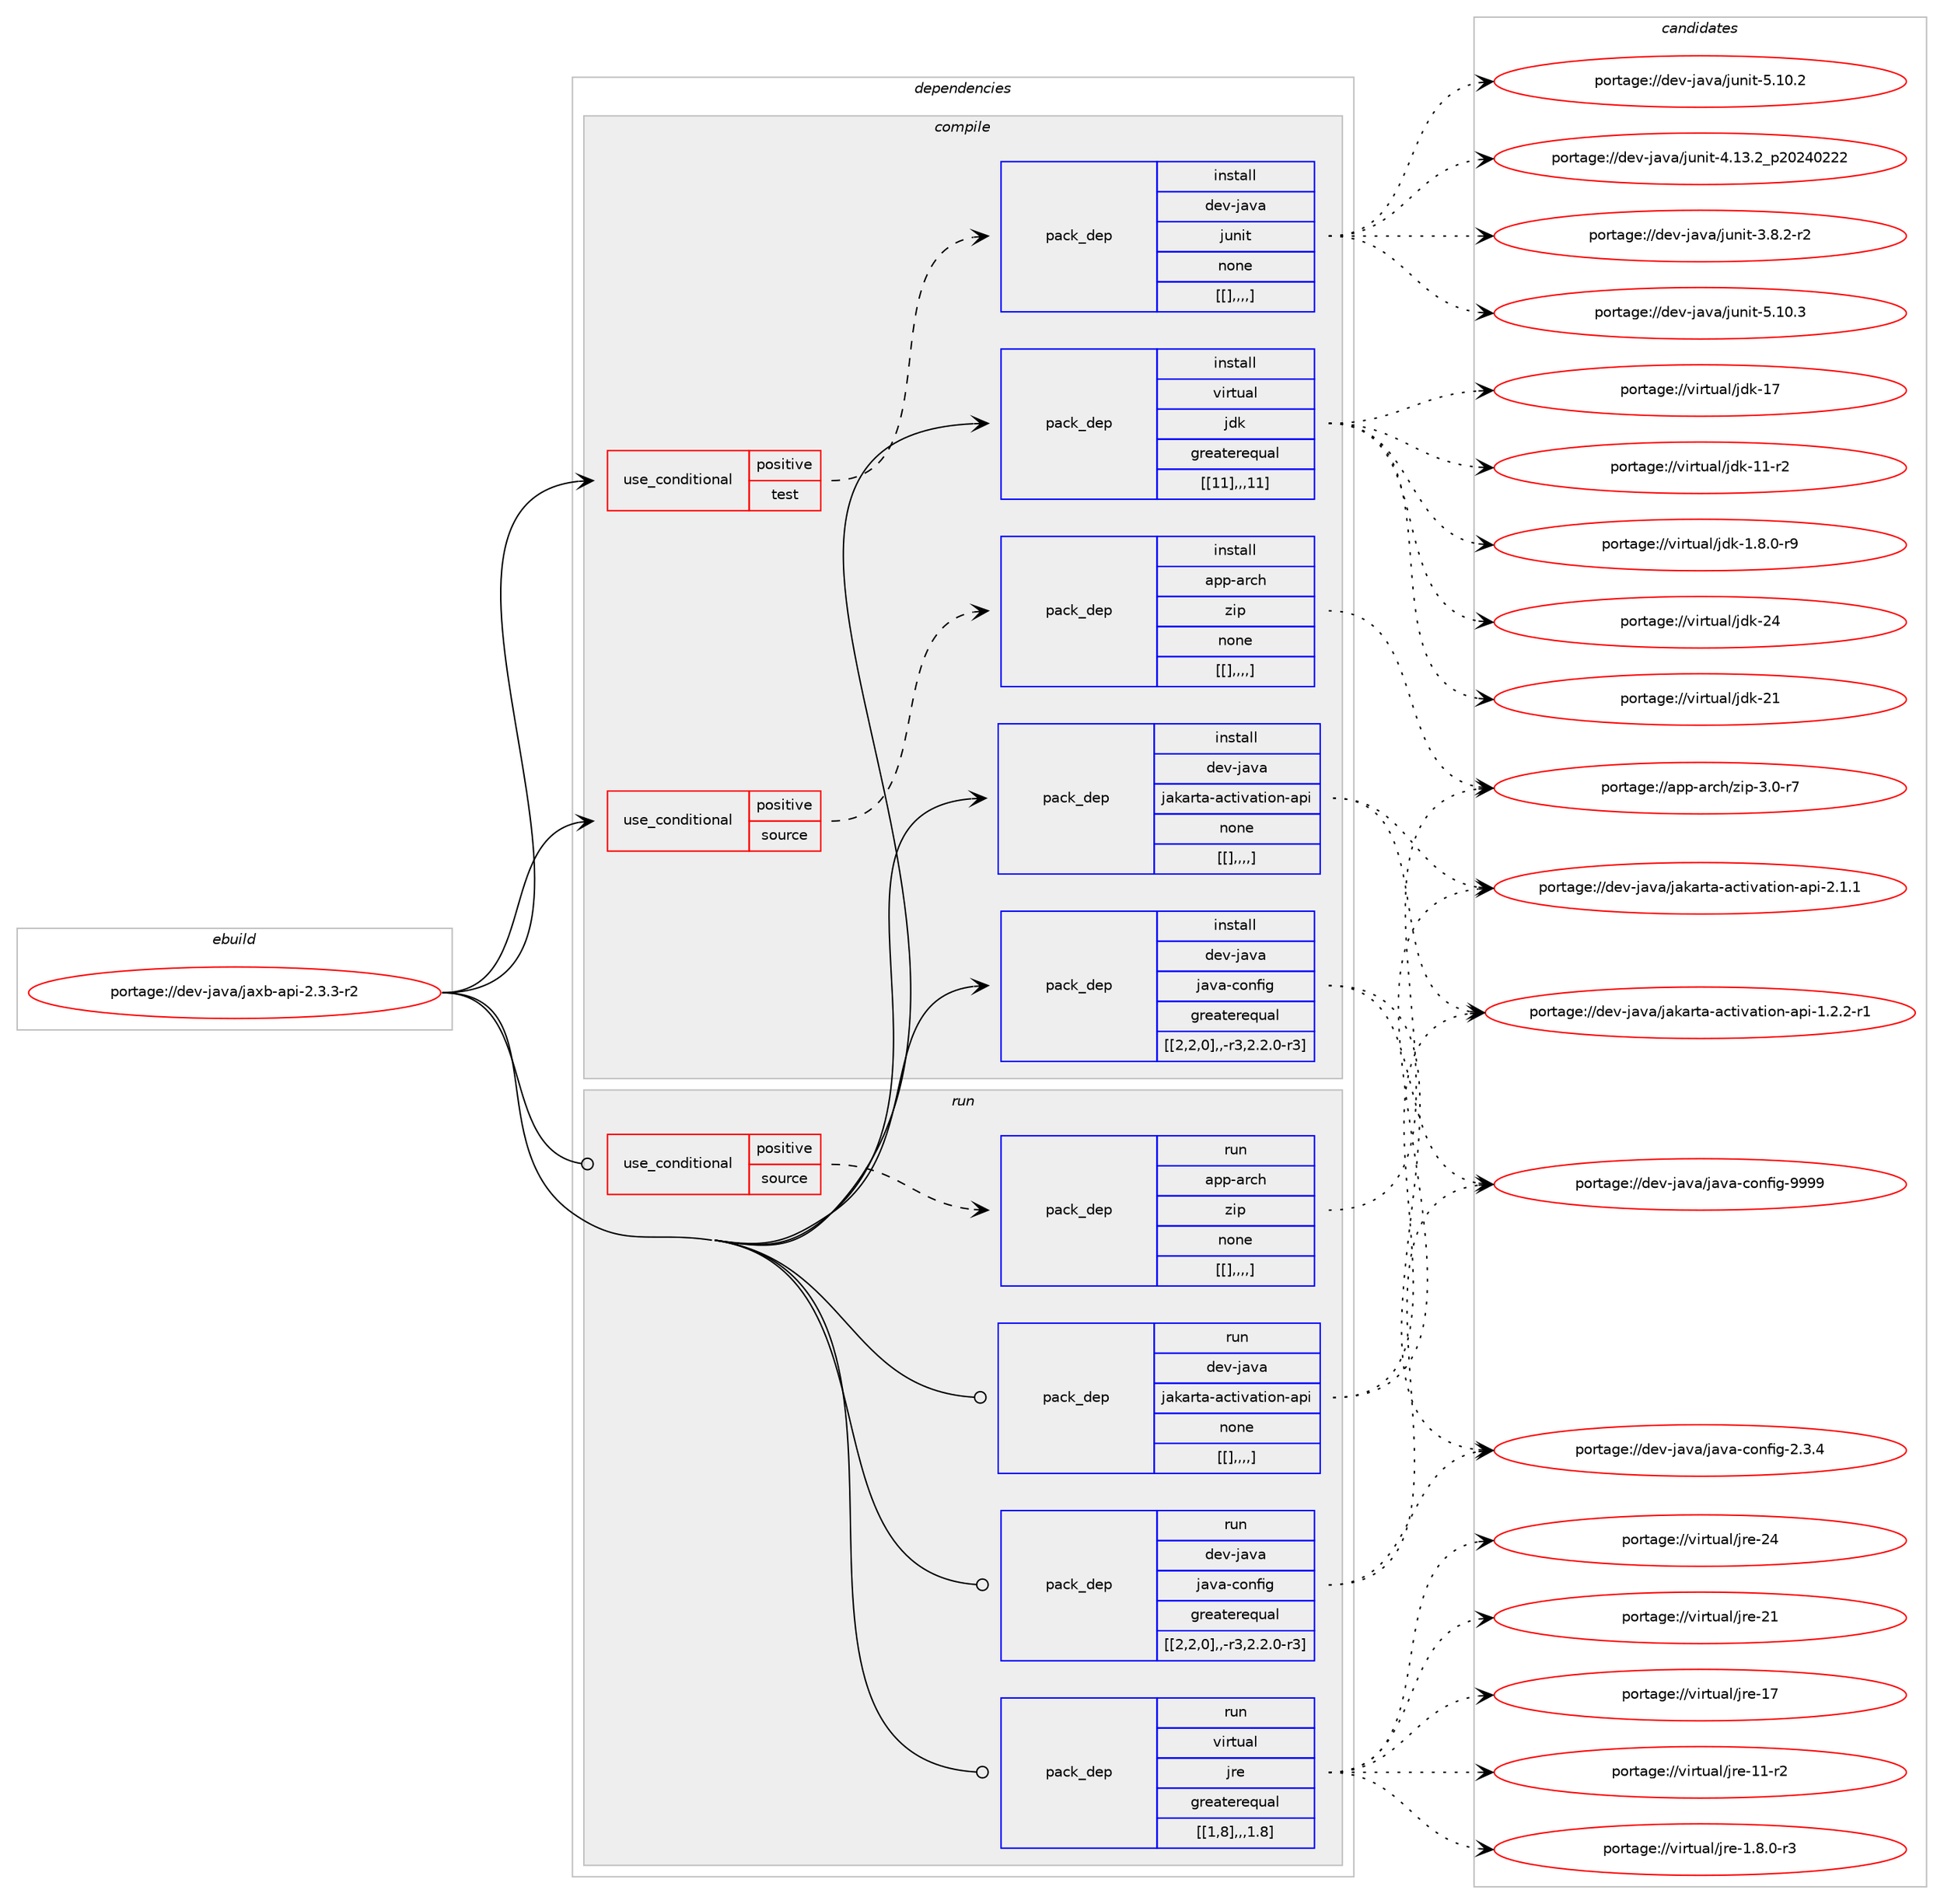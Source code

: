 digraph prolog {

# *************
# Graph options
# *************

newrank=true;
concentrate=true;
compound=true;
graph [rankdir=LR,fontname=Helvetica,fontsize=10,ranksep=1.5];#, ranksep=2.5, nodesep=0.2];
edge  [arrowhead=vee];
node  [fontname=Helvetica,fontsize=10];

# **********
# The ebuild
# **********

subgraph cluster_leftcol {
color=gray;
label=<<i>ebuild</i>>;
id [label="portage://dev-java/jaxb-api-2.3.3-r2", color=red, width=4, href="../dev-java/jaxb-api-2.3.3-r2.svg"];
}

# ****************
# The dependencies
# ****************

subgraph cluster_midcol {
color=gray;
label=<<i>dependencies</i>>;
subgraph cluster_compile {
fillcolor="#eeeeee";
style=filled;
label=<<i>compile</i>>;
subgraph cond22359 {
dependency95349 [label=<<TABLE BORDER="0" CELLBORDER="1" CELLSPACING="0" CELLPADDING="4"><TR><TD ROWSPAN="3" CELLPADDING="10">use_conditional</TD></TR><TR><TD>positive</TD></TR><TR><TD>source</TD></TR></TABLE>>, shape=none, color=red];
subgraph pack71939 {
dependency95350 [label=<<TABLE BORDER="0" CELLBORDER="1" CELLSPACING="0" CELLPADDING="4" WIDTH="220"><TR><TD ROWSPAN="6" CELLPADDING="30">pack_dep</TD></TR><TR><TD WIDTH="110">install</TD></TR><TR><TD>app-arch</TD></TR><TR><TD>zip</TD></TR><TR><TD>none</TD></TR><TR><TD>[[],,,,]</TD></TR></TABLE>>, shape=none, color=blue];
}
dependency95349:e -> dependency95350:w [weight=20,style="dashed",arrowhead="vee"];
}
id:e -> dependency95349:w [weight=20,style="solid",arrowhead="vee"];
subgraph cond22360 {
dependency95351 [label=<<TABLE BORDER="0" CELLBORDER="1" CELLSPACING="0" CELLPADDING="4"><TR><TD ROWSPAN="3" CELLPADDING="10">use_conditional</TD></TR><TR><TD>positive</TD></TR><TR><TD>test</TD></TR></TABLE>>, shape=none, color=red];
subgraph pack71940 {
dependency95352 [label=<<TABLE BORDER="0" CELLBORDER="1" CELLSPACING="0" CELLPADDING="4" WIDTH="220"><TR><TD ROWSPAN="6" CELLPADDING="30">pack_dep</TD></TR><TR><TD WIDTH="110">install</TD></TR><TR><TD>dev-java</TD></TR><TR><TD>junit</TD></TR><TR><TD>none</TD></TR><TR><TD>[[],,,,]</TD></TR></TABLE>>, shape=none, color=blue];
}
dependency95351:e -> dependency95352:w [weight=20,style="dashed",arrowhead="vee"];
}
id:e -> dependency95351:w [weight=20,style="solid",arrowhead="vee"];
subgraph pack71941 {
dependency95353 [label=<<TABLE BORDER="0" CELLBORDER="1" CELLSPACING="0" CELLPADDING="4" WIDTH="220"><TR><TD ROWSPAN="6" CELLPADDING="30">pack_dep</TD></TR><TR><TD WIDTH="110">install</TD></TR><TR><TD>dev-java</TD></TR><TR><TD>jakarta-activation-api</TD></TR><TR><TD>none</TD></TR><TR><TD>[[],,,,]</TD></TR></TABLE>>, shape=none, color=blue];
}
id:e -> dependency95353:w [weight=20,style="solid",arrowhead="vee"];
subgraph pack71942 {
dependency95354 [label=<<TABLE BORDER="0" CELLBORDER="1" CELLSPACING="0" CELLPADDING="4" WIDTH="220"><TR><TD ROWSPAN="6" CELLPADDING="30">pack_dep</TD></TR><TR><TD WIDTH="110">install</TD></TR><TR><TD>dev-java</TD></TR><TR><TD>java-config</TD></TR><TR><TD>greaterequal</TD></TR><TR><TD>[[2,2,0],,-r3,2.2.0-r3]</TD></TR></TABLE>>, shape=none, color=blue];
}
id:e -> dependency95354:w [weight=20,style="solid",arrowhead="vee"];
subgraph pack71943 {
dependency95355 [label=<<TABLE BORDER="0" CELLBORDER="1" CELLSPACING="0" CELLPADDING="4" WIDTH="220"><TR><TD ROWSPAN="6" CELLPADDING="30">pack_dep</TD></TR><TR><TD WIDTH="110">install</TD></TR><TR><TD>virtual</TD></TR><TR><TD>jdk</TD></TR><TR><TD>greaterequal</TD></TR><TR><TD>[[11],,,11]</TD></TR></TABLE>>, shape=none, color=blue];
}
id:e -> dependency95355:w [weight=20,style="solid",arrowhead="vee"];
}
subgraph cluster_compileandrun {
fillcolor="#eeeeee";
style=filled;
label=<<i>compile and run</i>>;
}
subgraph cluster_run {
fillcolor="#eeeeee";
style=filled;
label=<<i>run</i>>;
subgraph cond22361 {
dependency95356 [label=<<TABLE BORDER="0" CELLBORDER="1" CELLSPACING="0" CELLPADDING="4"><TR><TD ROWSPAN="3" CELLPADDING="10">use_conditional</TD></TR><TR><TD>positive</TD></TR><TR><TD>source</TD></TR></TABLE>>, shape=none, color=red];
subgraph pack71944 {
dependency95357 [label=<<TABLE BORDER="0" CELLBORDER="1" CELLSPACING="0" CELLPADDING="4" WIDTH="220"><TR><TD ROWSPAN="6" CELLPADDING="30">pack_dep</TD></TR><TR><TD WIDTH="110">run</TD></TR><TR><TD>app-arch</TD></TR><TR><TD>zip</TD></TR><TR><TD>none</TD></TR><TR><TD>[[],,,,]</TD></TR></TABLE>>, shape=none, color=blue];
}
dependency95356:e -> dependency95357:w [weight=20,style="dashed",arrowhead="vee"];
}
id:e -> dependency95356:w [weight=20,style="solid",arrowhead="odot"];
subgraph pack71945 {
dependency95358 [label=<<TABLE BORDER="0" CELLBORDER="1" CELLSPACING="0" CELLPADDING="4" WIDTH="220"><TR><TD ROWSPAN="6" CELLPADDING="30">pack_dep</TD></TR><TR><TD WIDTH="110">run</TD></TR><TR><TD>dev-java</TD></TR><TR><TD>jakarta-activation-api</TD></TR><TR><TD>none</TD></TR><TR><TD>[[],,,,]</TD></TR></TABLE>>, shape=none, color=blue];
}
id:e -> dependency95358:w [weight=20,style="solid",arrowhead="odot"];
subgraph pack71946 {
dependency95359 [label=<<TABLE BORDER="0" CELLBORDER="1" CELLSPACING="0" CELLPADDING="4" WIDTH="220"><TR><TD ROWSPAN="6" CELLPADDING="30">pack_dep</TD></TR><TR><TD WIDTH="110">run</TD></TR><TR><TD>dev-java</TD></TR><TR><TD>java-config</TD></TR><TR><TD>greaterequal</TD></TR><TR><TD>[[2,2,0],,-r3,2.2.0-r3]</TD></TR></TABLE>>, shape=none, color=blue];
}
id:e -> dependency95359:w [weight=20,style="solid",arrowhead="odot"];
subgraph pack71947 {
dependency95360 [label=<<TABLE BORDER="0" CELLBORDER="1" CELLSPACING="0" CELLPADDING="4" WIDTH="220"><TR><TD ROWSPAN="6" CELLPADDING="30">pack_dep</TD></TR><TR><TD WIDTH="110">run</TD></TR><TR><TD>virtual</TD></TR><TR><TD>jre</TD></TR><TR><TD>greaterequal</TD></TR><TR><TD>[[1,8],,,1.8]</TD></TR></TABLE>>, shape=none, color=blue];
}
id:e -> dependency95360:w [weight=20,style="solid",arrowhead="odot"];
}
}

# **************
# The candidates
# **************

subgraph cluster_choices {
rank=same;
color=gray;
label=<<i>candidates</i>>;

subgraph choice71939 {
color=black;
nodesep=1;
choice9711211245971149910447122105112455146484511455 [label="portage://app-arch/zip-3.0-r7", color=red, width=4,href="../app-arch/zip-3.0-r7.svg"];
dependency95350:e -> choice9711211245971149910447122105112455146484511455:w [style=dotted,weight="100"];
}
subgraph choice71940 {
color=black;
nodesep=1;
choice1001011184510697118974710611711010511645534649484651 [label="portage://dev-java/junit-5.10.3", color=red, width=4,href="../dev-java/junit-5.10.3.svg"];
choice1001011184510697118974710611711010511645534649484650 [label="portage://dev-java/junit-5.10.2", color=red, width=4,href="../dev-java/junit-5.10.2.svg"];
choice1001011184510697118974710611711010511645524649514650951125048505248505050 [label="portage://dev-java/junit-4.13.2_p20240222", color=red, width=4,href="../dev-java/junit-4.13.2_p20240222.svg"];
choice100101118451069711897471061171101051164551465646504511450 [label="portage://dev-java/junit-3.8.2-r2", color=red, width=4,href="../dev-java/junit-3.8.2-r2.svg"];
dependency95352:e -> choice1001011184510697118974710611711010511645534649484651:w [style=dotted,weight="100"];
dependency95352:e -> choice1001011184510697118974710611711010511645534649484650:w [style=dotted,weight="100"];
dependency95352:e -> choice1001011184510697118974710611711010511645524649514650951125048505248505050:w [style=dotted,weight="100"];
dependency95352:e -> choice100101118451069711897471061171101051164551465646504511450:w [style=dotted,weight="100"];
}
subgraph choice71941 {
color=black;
nodesep=1;
choice10010111845106971189747106971079711411697459799116105118971161051111104597112105455046494649 [label="portage://dev-java/jakarta-activation-api-2.1.1", color=red, width=4,href="../dev-java/jakarta-activation-api-2.1.1.svg"];
choice100101118451069711897471069710797114116974597991161051189711610511111045971121054549465046504511449 [label="portage://dev-java/jakarta-activation-api-1.2.2-r1", color=red, width=4,href="../dev-java/jakarta-activation-api-1.2.2-r1.svg"];
dependency95353:e -> choice10010111845106971189747106971079711411697459799116105118971161051111104597112105455046494649:w [style=dotted,weight="100"];
dependency95353:e -> choice100101118451069711897471069710797114116974597991161051189711610511111045971121054549465046504511449:w [style=dotted,weight="100"];
}
subgraph choice71942 {
color=black;
nodesep=1;
choice10010111845106971189747106971189745991111101021051034557575757 [label="portage://dev-java/java-config-9999", color=red, width=4,href="../dev-java/java-config-9999.svg"];
choice1001011184510697118974710697118974599111110102105103455046514652 [label="portage://dev-java/java-config-2.3.4", color=red, width=4,href="../dev-java/java-config-2.3.4.svg"];
dependency95354:e -> choice10010111845106971189747106971189745991111101021051034557575757:w [style=dotted,weight="100"];
dependency95354:e -> choice1001011184510697118974710697118974599111110102105103455046514652:w [style=dotted,weight="100"];
}
subgraph choice71943 {
color=black;
nodesep=1;
choice1181051141161179710847106100107455052 [label="portage://virtual/jdk-24", color=red, width=4,href="../virtual/jdk-24.svg"];
choice1181051141161179710847106100107455049 [label="portage://virtual/jdk-21", color=red, width=4,href="../virtual/jdk-21.svg"];
choice1181051141161179710847106100107454955 [label="portage://virtual/jdk-17", color=red, width=4,href="../virtual/jdk-17.svg"];
choice11810511411611797108471061001074549494511450 [label="portage://virtual/jdk-11-r2", color=red, width=4,href="../virtual/jdk-11-r2.svg"];
choice11810511411611797108471061001074549465646484511457 [label="portage://virtual/jdk-1.8.0-r9", color=red, width=4,href="../virtual/jdk-1.8.0-r9.svg"];
dependency95355:e -> choice1181051141161179710847106100107455052:w [style=dotted,weight="100"];
dependency95355:e -> choice1181051141161179710847106100107455049:w [style=dotted,weight="100"];
dependency95355:e -> choice1181051141161179710847106100107454955:w [style=dotted,weight="100"];
dependency95355:e -> choice11810511411611797108471061001074549494511450:w [style=dotted,weight="100"];
dependency95355:e -> choice11810511411611797108471061001074549465646484511457:w [style=dotted,weight="100"];
}
subgraph choice71944 {
color=black;
nodesep=1;
choice9711211245971149910447122105112455146484511455 [label="portage://app-arch/zip-3.0-r7", color=red, width=4,href="../app-arch/zip-3.0-r7.svg"];
dependency95357:e -> choice9711211245971149910447122105112455146484511455:w [style=dotted,weight="100"];
}
subgraph choice71945 {
color=black;
nodesep=1;
choice10010111845106971189747106971079711411697459799116105118971161051111104597112105455046494649 [label="portage://dev-java/jakarta-activation-api-2.1.1", color=red, width=4,href="../dev-java/jakarta-activation-api-2.1.1.svg"];
choice100101118451069711897471069710797114116974597991161051189711610511111045971121054549465046504511449 [label="portage://dev-java/jakarta-activation-api-1.2.2-r1", color=red, width=4,href="../dev-java/jakarta-activation-api-1.2.2-r1.svg"];
dependency95358:e -> choice10010111845106971189747106971079711411697459799116105118971161051111104597112105455046494649:w [style=dotted,weight="100"];
dependency95358:e -> choice100101118451069711897471069710797114116974597991161051189711610511111045971121054549465046504511449:w [style=dotted,weight="100"];
}
subgraph choice71946 {
color=black;
nodesep=1;
choice10010111845106971189747106971189745991111101021051034557575757 [label="portage://dev-java/java-config-9999", color=red, width=4,href="../dev-java/java-config-9999.svg"];
choice1001011184510697118974710697118974599111110102105103455046514652 [label="portage://dev-java/java-config-2.3.4", color=red, width=4,href="../dev-java/java-config-2.3.4.svg"];
dependency95359:e -> choice10010111845106971189747106971189745991111101021051034557575757:w [style=dotted,weight="100"];
dependency95359:e -> choice1001011184510697118974710697118974599111110102105103455046514652:w [style=dotted,weight="100"];
}
subgraph choice71947 {
color=black;
nodesep=1;
choice1181051141161179710847106114101455052 [label="portage://virtual/jre-24", color=red, width=4,href="../virtual/jre-24.svg"];
choice1181051141161179710847106114101455049 [label="portage://virtual/jre-21", color=red, width=4,href="../virtual/jre-21.svg"];
choice1181051141161179710847106114101454955 [label="portage://virtual/jre-17", color=red, width=4,href="../virtual/jre-17.svg"];
choice11810511411611797108471061141014549494511450 [label="portage://virtual/jre-11-r2", color=red, width=4,href="../virtual/jre-11-r2.svg"];
choice11810511411611797108471061141014549465646484511451 [label="portage://virtual/jre-1.8.0-r3", color=red, width=4,href="../virtual/jre-1.8.0-r3.svg"];
dependency95360:e -> choice1181051141161179710847106114101455052:w [style=dotted,weight="100"];
dependency95360:e -> choice1181051141161179710847106114101455049:w [style=dotted,weight="100"];
dependency95360:e -> choice1181051141161179710847106114101454955:w [style=dotted,weight="100"];
dependency95360:e -> choice11810511411611797108471061141014549494511450:w [style=dotted,weight="100"];
dependency95360:e -> choice11810511411611797108471061141014549465646484511451:w [style=dotted,weight="100"];
}
}

}
